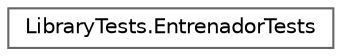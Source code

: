 digraph "Graphical Class Hierarchy"
{
 // INTERACTIVE_SVG=YES
 // LATEX_PDF_SIZE
  bgcolor="transparent";
  edge [fontname=Helvetica,fontsize=10,labelfontname=Helvetica,labelfontsize=10];
  node [fontname=Helvetica,fontsize=10,shape=box,height=0.2,width=0.4];
  rankdir="LR";
  Node0 [id="Node000000",label="LibraryTests.EntrenadorTests",height=0.2,width=0.4,color="grey40", fillcolor="white", style="filled",URL="$classLibraryTests_1_1EntrenadorTests.html",tooltip="Esta es la clase EntrenadorTests. Se encarga de comprobar que se logre instanciar correctamente un En..."];
}
